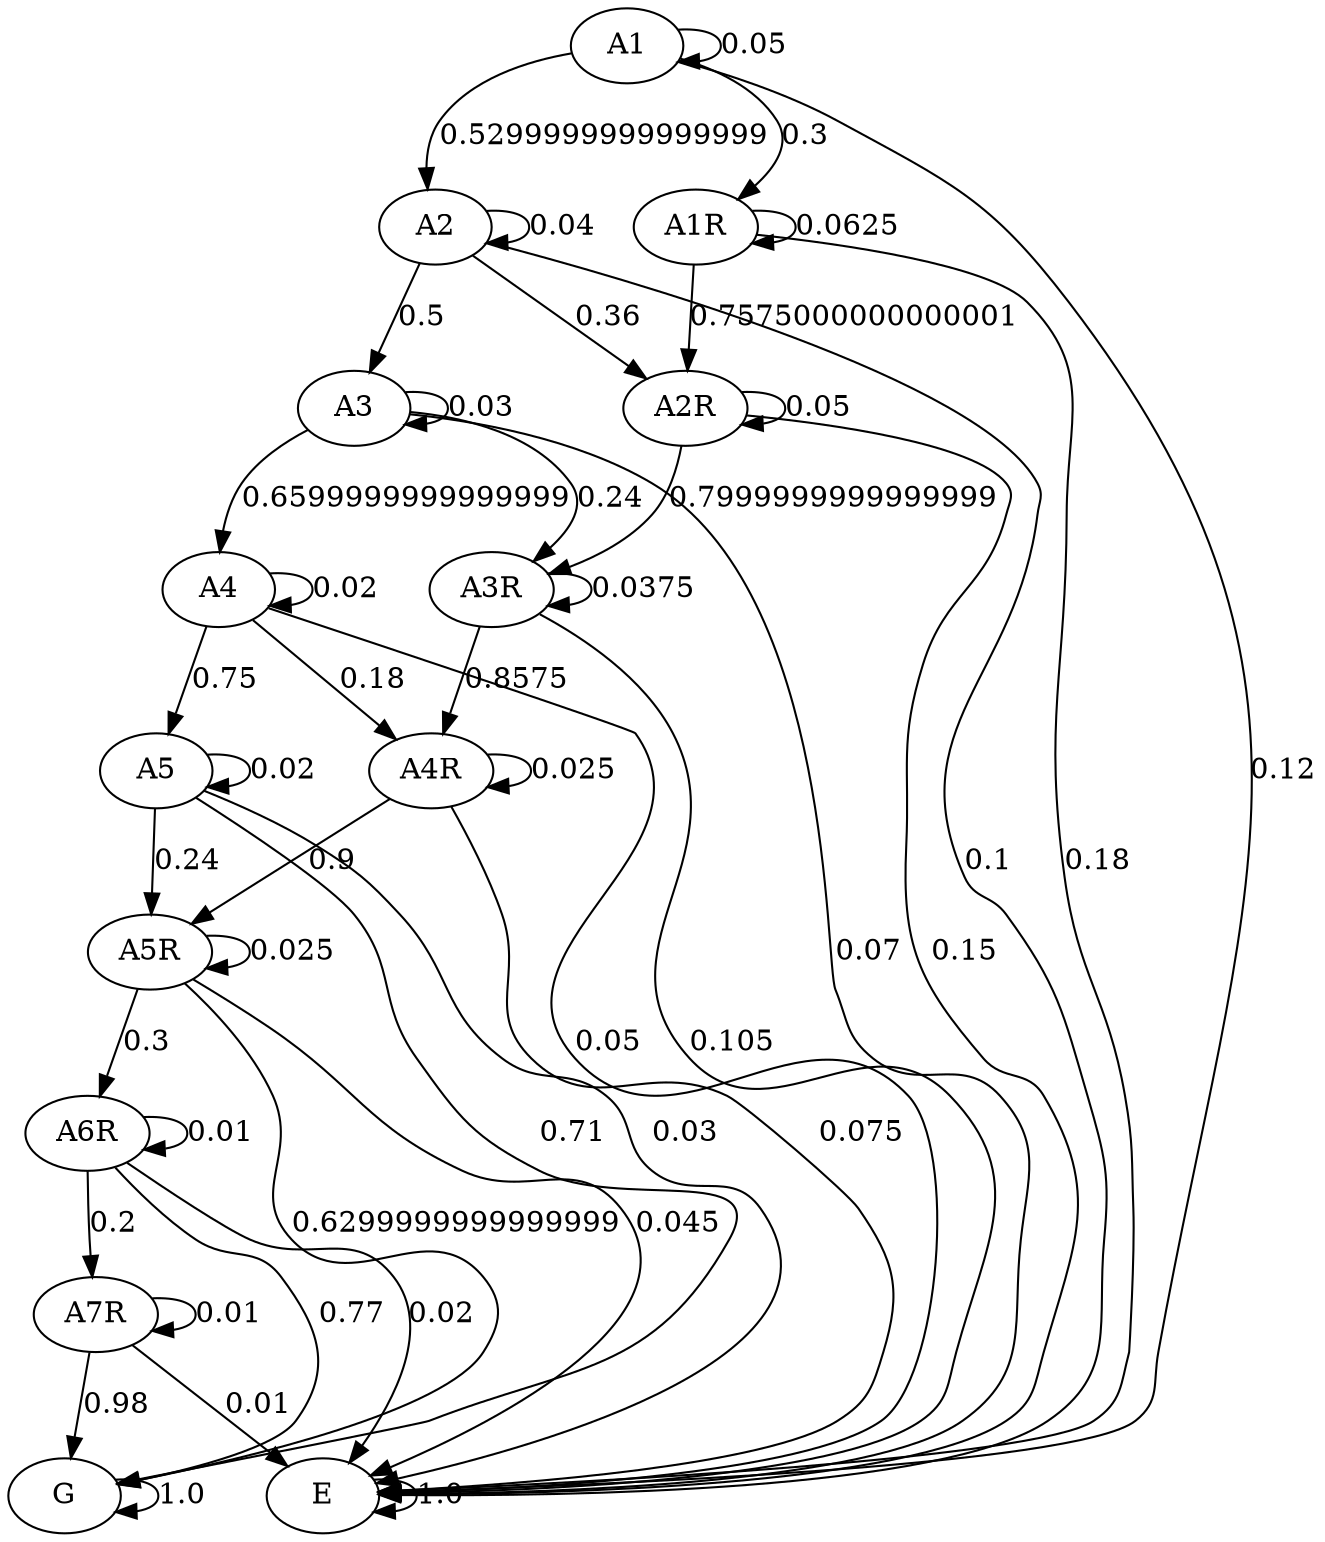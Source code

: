 digraph  {
A1;
A2;
A3;
A4;
A5;
A1R;
A2R;
A3R;
A4R;
A5R;
A6R;
A7R;
G;
E;
A1 -> A1  [key=0, label="0.05", weight="0.05"];
A1 -> A2  [key=0, label="0.5299999999999999", weight="0.5299999999999999"];
A1 -> A1R  [key=0, label="0.3", weight="0.3"];
A1 -> E  [key=0, label="0.12", weight="0.12"];
A2 -> A2  [key=0, label="0.04", weight="0.04"];
A2 -> A3  [key=0, label="0.5", weight="0.5"];
A2 -> A2R  [key=0, label="0.36", weight="0.36"];
A2 -> E  [key=0, label="0.1", weight="0.1"];
A3 -> A3  [key=0, label="0.03", weight="0.03"];
A3 -> A4  [key=0, label="0.6599999999999999", weight="0.6599999999999999"];
A3 -> A3R  [key=0, label="0.24", weight="0.24"];
A3 -> E  [key=0, label="0.07", weight="0.07"];
A4 -> A4  [key=0, label="0.02", weight="0.02"];
A4 -> A5  [key=0, label="0.75", weight="0.75"];
A4 -> A4R  [key=0, label="0.18", weight="0.18"];
A4 -> E  [key=0, label="0.05", weight="0.05"];
A5 -> A5  [key=0, label="0.02", weight="0.02"];
A5 -> A5R  [key=0, label="0.24", weight="0.24"];
A5 -> G  [key=0, label="0.71", weight="0.71"];
A5 -> E  [key=0, label="0.03", weight="0.03"];
A1R -> A1R  [key=0, label="0.0625", weight="0.0625"];
A1R -> A2R  [key=0, label="0.7575000000000001", weight="0.7575000000000001"];
A1R -> E  [key=0, label="0.18", weight="0.18"];
A2R -> A2R  [key=0, label="0.05", weight="0.05"];
A2R -> A3R  [key=0, label="0.7999999999999999", weight="0.7999999999999999"];
A2R -> E  [key=0, label="0.15", weight="0.15"];
A3R -> A3R  [key=0, label="0.0375", weight="0.0375"];
A3R -> A4R  [key=0, label="0.8575", weight="0.8575"];
A3R -> E  [key=0, label="0.105", weight="0.105"];
A4R -> A4R  [key=0, label="0.025", weight="0.025"];
A4R -> A5R  [key=0, label="0.9", weight="0.9"];
A4R -> E  [key=0, label="0.075", weight="0.075"];
A5R -> A5R  [key=0, label="0.025", weight="0.025"];
A5R -> A6R  [key=0, label="0.3", weight="0.3"];
A5R -> G  [key=0, label="0.6299999999999999", weight="0.6299999999999999"];
A5R -> E  [key=0, label="0.045", weight="0.045"];
A6R -> A6R  [key=0, label="0.01", weight="0.01"];
A6R -> A7R  [key=0, label="0.2", weight="0.2"];
A6R -> G  [key=0, label="0.77", weight="0.77"];
A6R -> E  [key=0, label="0.02", weight="0.02"];
A7R -> A7R  [key=0, label="0.01", weight="0.01"];
A7R -> G  [key=0, label="0.98", weight="0.98"];
A7R -> E  [key=0, label="0.01", weight="0.01"];
G -> G  [key=0, label="1.0", weight="1.0"];
E -> E  [key=0, label="1.0", weight="1.0"];
}
